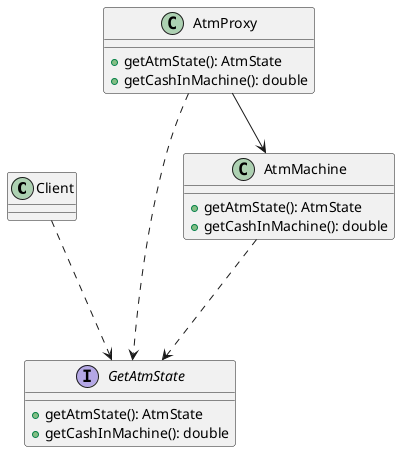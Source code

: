 @startuml
Class Client {}

Interface GetAtmState {
    +getAtmState(): AtmState
    +getCashInMachine(): double
}
Class AtmProxy {
    +getAtmState(): AtmState
    +getCashInMachine(): double
}

Class AtmMachine {
    +getAtmState(): AtmState
    +getCashInMachine(): double
}


Client ...> GetAtmState
AtmProxy ...> GetAtmState
AtmMachine ...> GetAtmState
AtmProxy --> AtmMachine
@enduml